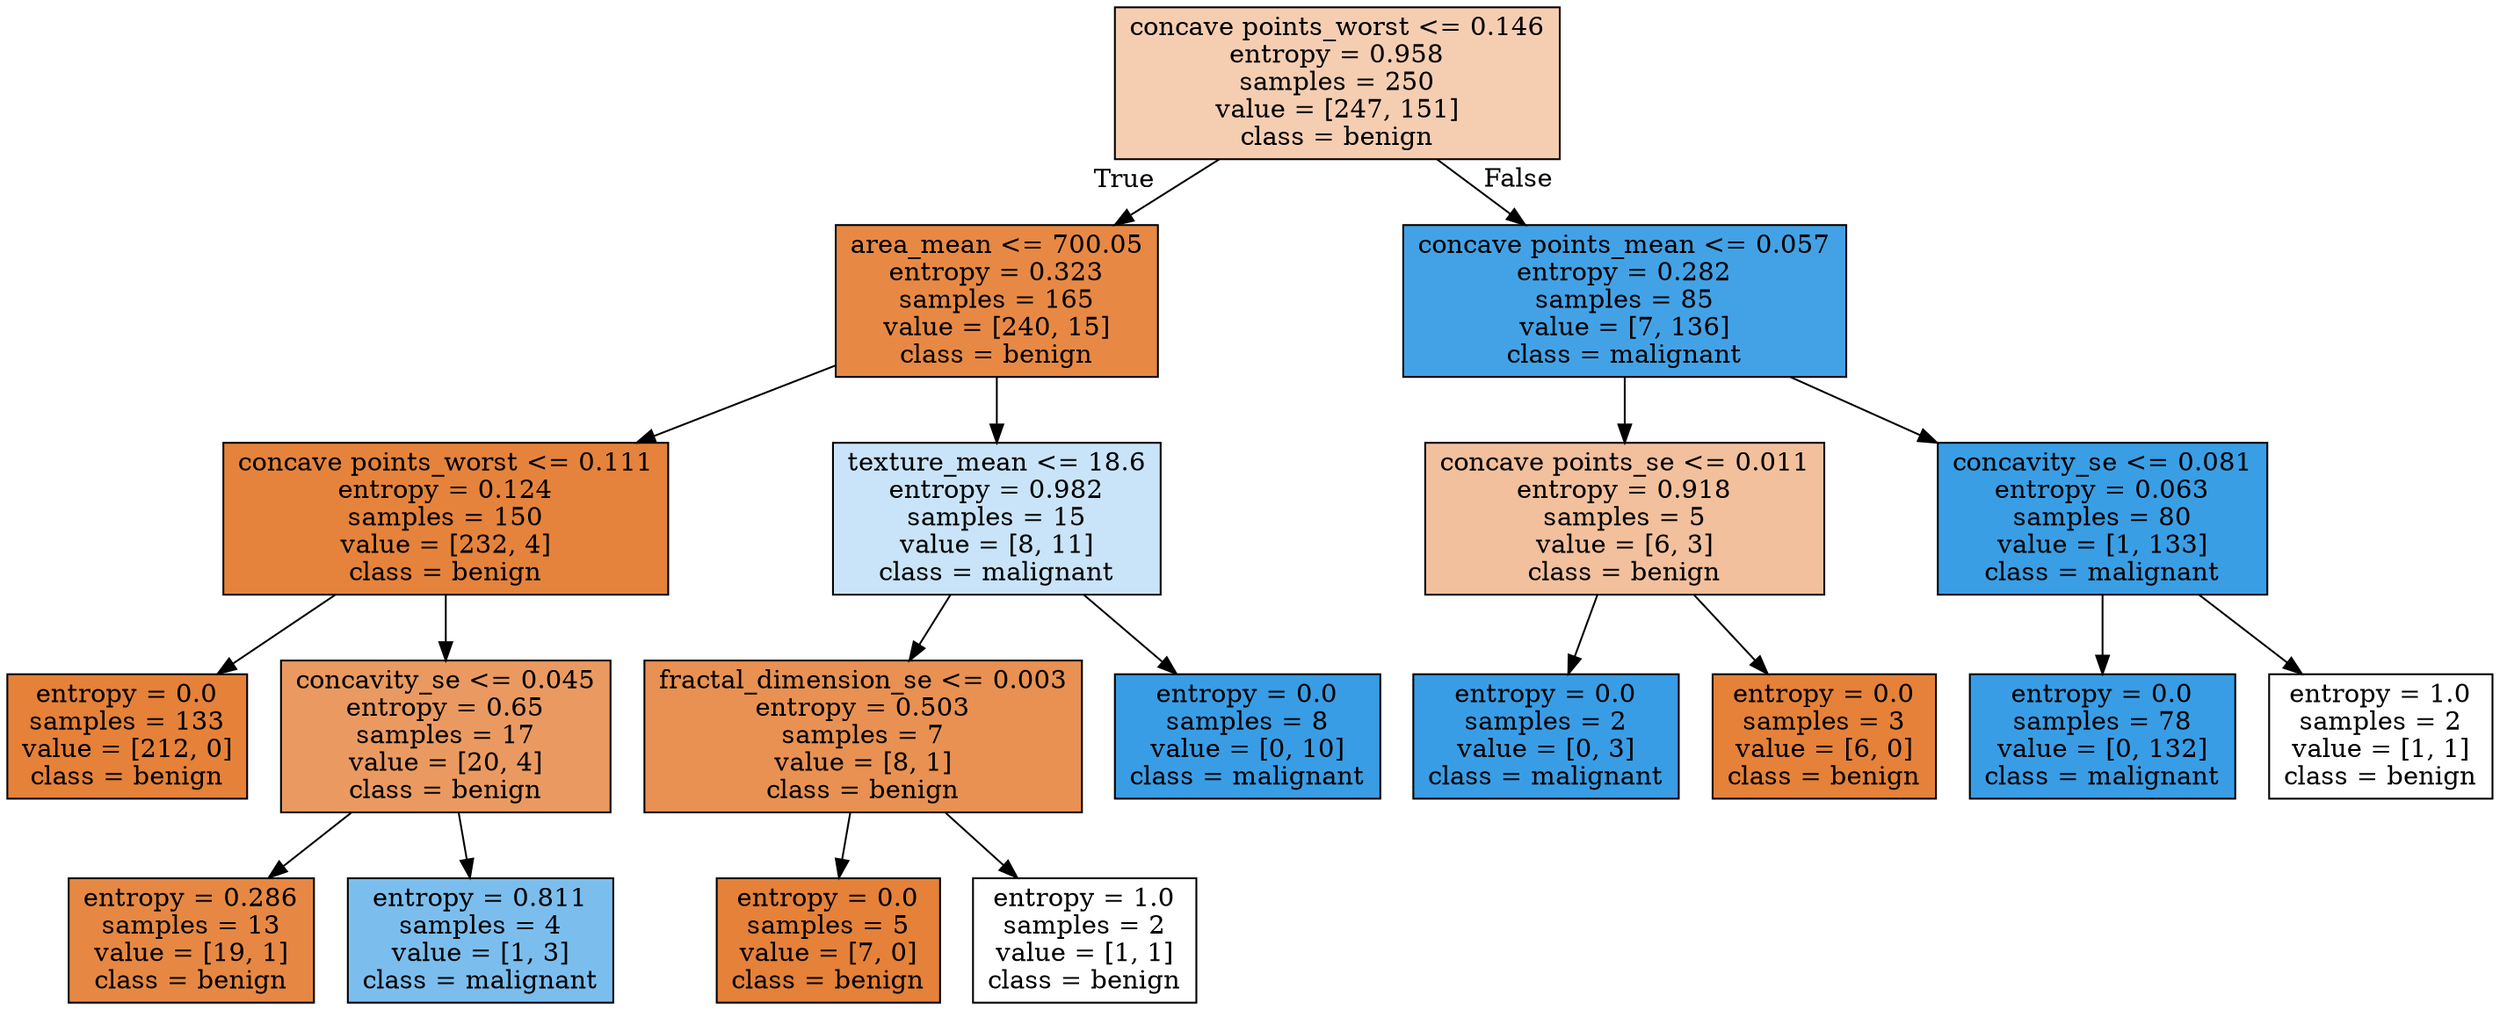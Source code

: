 digraph Tree {
node [shape=box, style="filled", color="black"] ;
0 [label="concave points_worst <= 0.146\nentropy = 0.958\nsamples = 250\nvalue = [247, 151]\nclass = benign", fillcolor="#f5ceb2"] ;
1 [label="area_mean <= 700.05\nentropy = 0.323\nsamples = 165\nvalue = [240, 15]\nclass = benign", fillcolor="#e78945"] ;
0 -> 1 [labeldistance=2.5, labelangle=45, headlabel="True"] ;
2 [label="concave points_worst <= 0.111\nentropy = 0.124\nsamples = 150\nvalue = [232, 4]\nclass = benign", fillcolor="#e5833c"] ;
1 -> 2 ;
3 [label="entropy = 0.0\nsamples = 133\nvalue = [212, 0]\nclass = benign", fillcolor="#e58139"] ;
2 -> 3 ;
4 [label="concavity_se <= 0.045\nentropy = 0.65\nsamples = 17\nvalue = [20, 4]\nclass = benign", fillcolor="#ea9a61"] ;
2 -> 4 ;
5 [label="entropy = 0.286\nsamples = 13\nvalue = [19, 1]\nclass = benign", fillcolor="#e68843"] ;
4 -> 5 ;
6 [label="entropy = 0.811\nsamples = 4\nvalue = [1, 3]\nclass = malignant", fillcolor="#7bbeee"] ;
4 -> 6 ;
7 [label="texture_mean <= 18.6\nentropy = 0.982\nsamples = 15\nvalue = [8, 11]\nclass = malignant", fillcolor="#c9e4f8"] ;
1 -> 7 ;
8 [label="fractal_dimension_se <= 0.003\nentropy = 0.503\nsamples = 7\nvalue = [8, 1]\nclass = benign", fillcolor="#e89152"] ;
7 -> 8 ;
9 [label="entropy = 0.0\nsamples = 5\nvalue = [7, 0]\nclass = benign", fillcolor="#e58139"] ;
8 -> 9 ;
10 [label="entropy = 1.0\nsamples = 2\nvalue = [1, 1]\nclass = benign", fillcolor="#ffffff"] ;
8 -> 10 ;
11 [label="entropy = 0.0\nsamples = 8\nvalue = [0, 10]\nclass = malignant", fillcolor="#399de5"] ;
7 -> 11 ;
12 [label="concave points_mean <= 0.057\nentropy = 0.282\nsamples = 85\nvalue = [7, 136]\nclass = malignant", fillcolor="#43a2e6"] ;
0 -> 12 [labeldistance=2.5, labelangle=-45, headlabel="False"] ;
13 [label="concave points_se <= 0.011\nentropy = 0.918\nsamples = 5\nvalue = [6, 3]\nclass = benign", fillcolor="#f2c09c"] ;
12 -> 13 ;
14 [label="entropy = 0.0\nsamples = 2\nvalue = [0, 3]\nclass = malignant", fillcolor="#399de5"] ;
13 -> 14 ;
15 [label="entropy = 0.0\nsamples = 3\nvalue = [6, 0]\nclass = benign", fillcolor="#e58139"] ;
13 -> 15 ;
16 [label="concavity_se <= 0.081\nentropy = 0.063\nsamples = 80\nvalue = [1, 133]\nclass = malignant", fillcolor="#3a9ee5"] ;
12 -> 16 ;
17 [label="entropy = 0.0\nsamples = 78\nvalue = [0, 132]\nclass = malignant", fillcolor="#399de5"] ;
16 -> 17 ;
18 [label="entropy = 1.0\nsamples = 2\nvalue = [1, 1]\nclass = benign", fillcolor="#ffffff"] ;
16 -> 18 ;
}